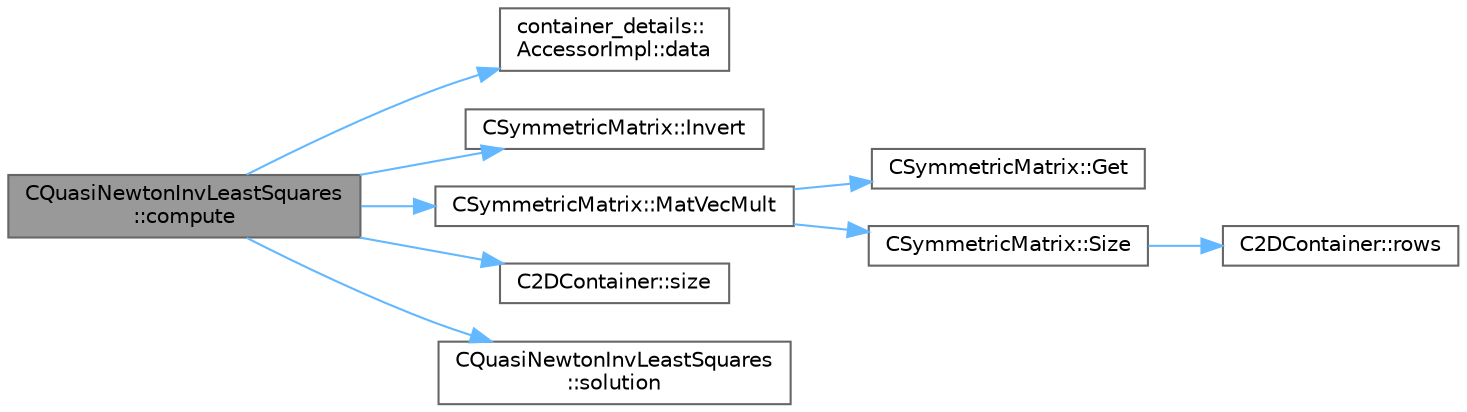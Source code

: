 digraph "CQuasiNewtonInvLeastSquares::compute"
{
 // LATEX_PDF_SIZE
  bgcolor="transparent";
  edge [fontname=Helvetica,fontsize=10,labelfontname=Helvetica,labelfontsize=10];
  node [fontname=Helvetica,fontsize=10,shape=box,height=0.2,width=0.4];
  rankdir="LR";
  Node1 [id="Node000001",label="CQuasiNewtonInvLeastSquares\l::compute",height=0.2,width=0.4,color="gray40", fillcolor="grey60", style="filled", fontcolor="black",tooltip="Compute and return a new approximation."];
  Node1 -> Node2 [id="edge1_Node000001_Node000002",color="steelblue1",style="solid",tooltip=" "];
  Node2 [id="Node000002",label="container_details::\lAccessorImpl::data",height=0.2,width=0.4,color="grey40", fillcolor="white", style="filled",URL="$classcontainer__details_1_1AccessorImpl.html#a25b798e6041a085aa19399d0047b6a91",tooltip=" "];
  Node1 -> Node3 [id="edge2_Node000001_Node000003",color="steelblue1",style="solid",tooltip=" "];
  Node3 [id="Node000003",label="CSymmetricMatrix::Invert",height=0.2,width=0.4,color="grey40", fillcolor="white", style="filled",URL="$classCSymmetricMatrix.html#a226d6d78097c20c3e3b06de6a5103405",tooltip=" "];
  Node1 -> Node4 [id="edge3_Node000001_Node000004",color="steelblue1",style="solid",tooltip=" "];
  Node4 [id="Node000004",label="CSymmetricMatrix::MatVecMult",height=0.2,width=0.4,color="grey40", fillcolor="white", style="filled",URL="$classCSymmetricMatrix.html#a133eb094e8f94297c53e592b8917b803",tooltip=" "];
  Node4 -> Node5 [id="edge4_Node000004_Node000005",color="steelblue1",style="solid",tooltip=" "];
  Node5 [id="Node000005",label="CSymmetricMatrix::Get",height=0.2,width=0.4,color="grey40", fillcolor="white", style="filled",URL="$classCSymmetricMatrix.html#a4b5881171146f9a92ad2e50204c122b7",tooltip=" "];
  Node4 -> Node6 [id="edge5_Node000004_Node000006",color="steelblue1",style="solid",tooltip=" "];
  Node6 [id="Node000006",label="CSymmetricMatrix::Size",height=0.2,width=0.4,color="grey40", fillcolor="white", style="filled",URL="$classCSymmetricMatrix.html#af477e6335954547a391398ac8a46754c",tooltip=" "];
  Node6 -> Node7 [id="edge6_Node000006_Node000007",color="steelblue1",style="solid",tooltip=" "];
  Node7 [id="Node000007",label="C2DContainer::rows",height=0.2,width=0.4,color="grey40", fillcolor="white", style="filled",URL="$classC2DContainer.html#ae383e99c56a27231333d71dfb8810623",tooltip=" "];
  Node1 -> Node8 [id="edge7_Node000001_Node000008",color="steelblue1",style="solid",tooltip=" "];
  Node8 [id="Node000008",label="C2DContainer::size",height=0.2,width=0.4,color="grey40", fillcolor="white", style="filled",URL="$classC2DContainer.html#a8278113dbcf54123f9852e7e44583759",tooltip=" "];
  Node1 -> Node9 [id="edge8_Node000001_Node000009",color="steelblue1",style="solid",tooltip=" "];
  Node9 [id="Node000009",label="CQuasiNewtonInvLeastSquares\l::solution",height=0.2,width=0.4,color="grey40", fillcolor="white", style="filled",URL="$classCQuasiNewtonInvLeastSquares.html#a58d3bd59808a84cc5f4a1c0491dc4958",tooltip="Access the current solution approximation."];
}
